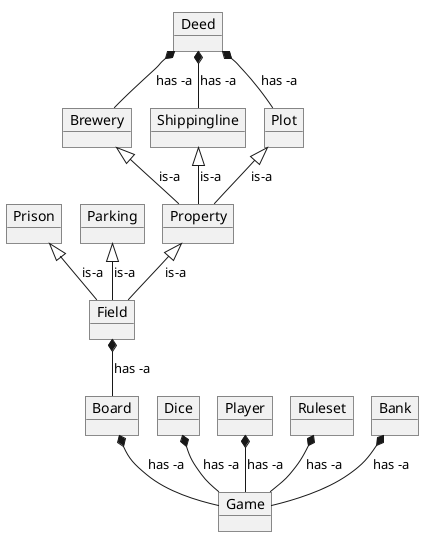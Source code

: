 @startuml
!pragma layout smetana

Object Game
Object Board
Object Dice
Object Player
Object Ruleset
Object Bank
Object Field
Object Prison
Object Parking
Object Deed
Object Brewery
Object Shippingline
Object Property
Object Plot

Board *-- Game: has -a
Dice *-- Game: has -a
Player *-- Game: has -a
Ruleset *-- Game: has -a
Bank *-- Game: has -a
Field *-- Board: has -a
Prison <|-- Field: is-a
Property <|-- Field: is-a
Parking <|-- Field: is-a
Brewery <|-- Property: is-a
Shippingline <|-- Property: is-a
Plot <|-- Property: is-a
Deed *-- Brewery: has -a
Deed *-- Plot: has -a
Deed *-- Shippingline: has -a










@enduml